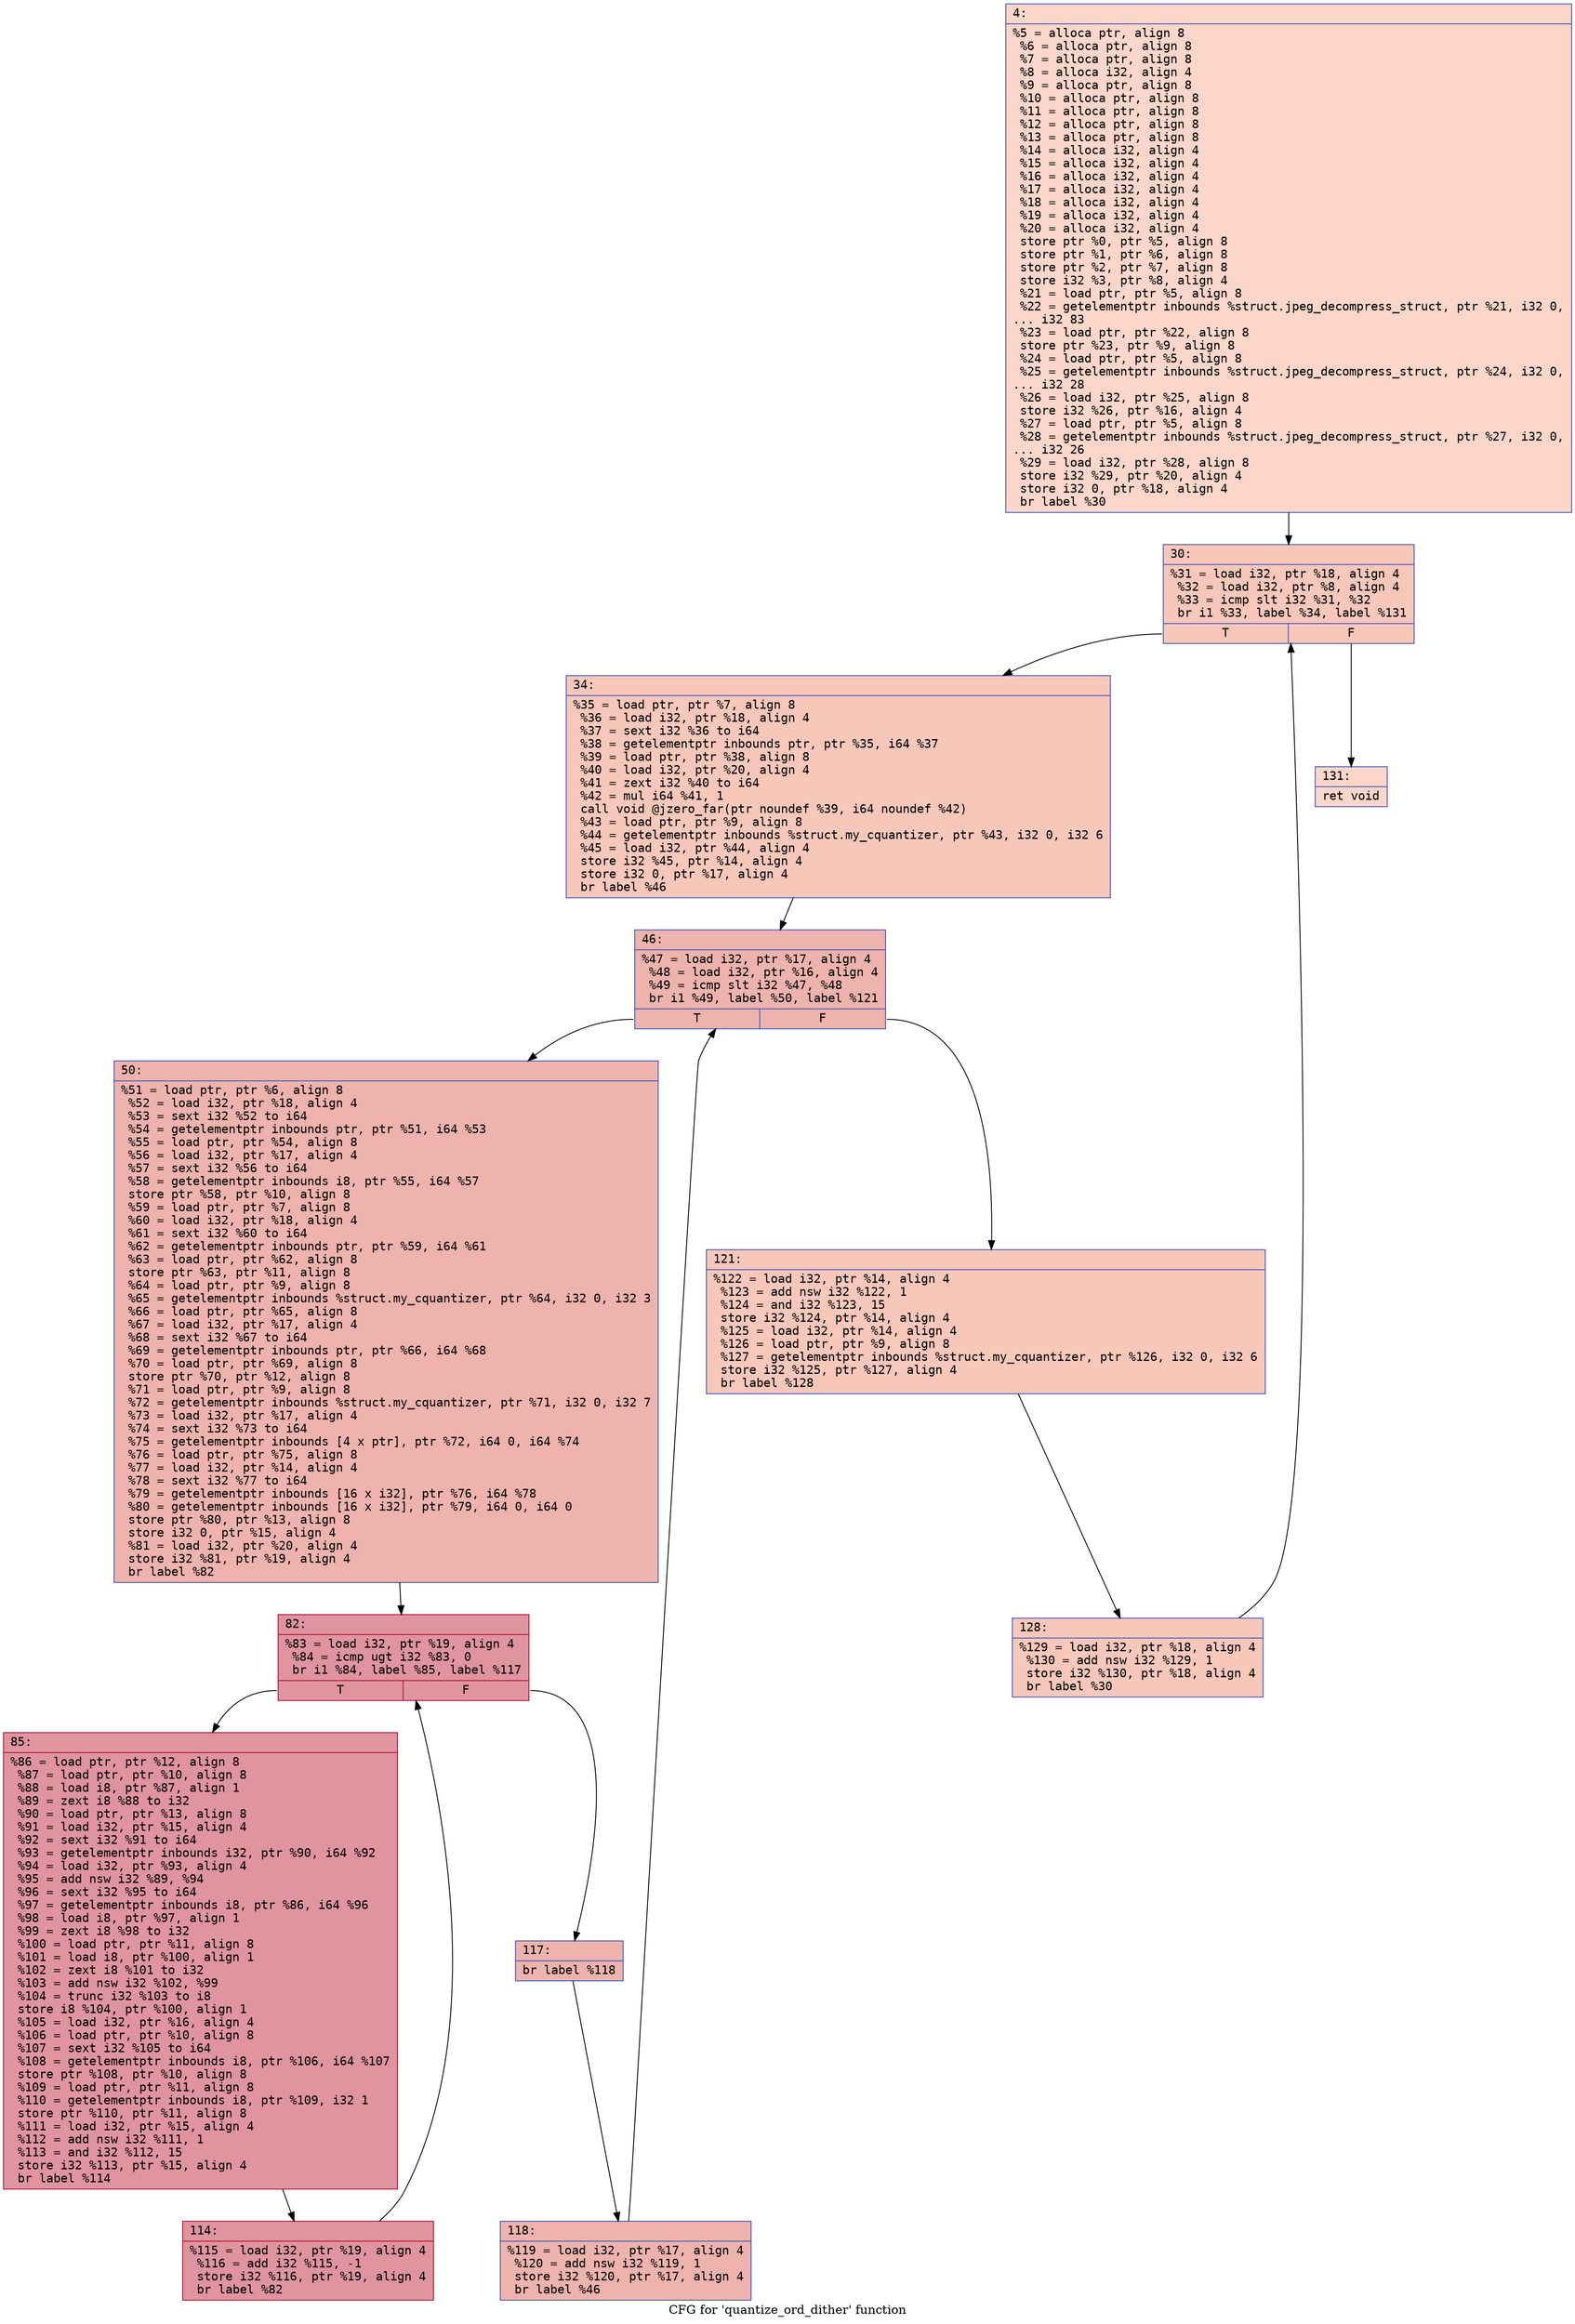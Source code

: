 digraph "CFG for 'quantize_ord_dither' function" {
	label="CFG for 'quantize_ord_dither' function";

	Node0x600002354320 [shape=record,color="#3d50c3ff", style=filled, fillcolor="#f6a38570" fontname="Courier",label="{4:\l|  %5 = alloca ptr, align 8\l  %6 = alloca ptr, align 8\l  %7 = alloca ptr, align 8\l  %8 = alloca i32, align 4\l  %9 = alloca ptr, align 8\l  %10 = alloca ptr, align 8\l  %11 = alloca ptr, align 8\l  %12 = alloca ptr, align 8\l  %13 = alloca ptr, align 8\l  %14 = alloca i32, align 4\l  %15 = alloca i32, align 4\l  %16 = alloca i32, align 4\l  %17 = alloca i32, align 4\l  %18 = alloca i32, align 4\l  %19 = alloca i32, align 4\l  %20 = alloca i32, align 4\l  store ptr %0, ptr %5, align 8\l  store ptr %1, ptr %6, align 8\l  store ptr %2, ptr %7, align 8\l  store i32 %3, ptr %8, align 4\l  %21 = load ptr, ptr %5, align 8\l  %22 = getelementptr inbounds %struct.jpeg_decompress_struct, ptr %21, i32 0,\l... i32 83\l  %23 = load ptr, ptr %22, align 8\l  store ptr %23, ptr %9, align 8\l  %24 = load ptr, ptr %5, align 8\l  %25 = getelementptr inbounds %struct.jpeg_decompress_struct, ptr %24, i32 0,\l... i32 28\l  %26 = load i32, ptr %25, align 8\l  store i32 %26, ptr %16, align 4\l  %27 = load ptr, ptr %5, align 8\l  %28 = getelementptr inbounds %struct.jpeg_decompress_struct, ptr %27, i32 0,\l... i32 26\l  %29 = load i32, ptr %28, align 8\l  store i32 %29, ptr %20, align 4\l  store i32 0, ptr %18, align 4\l  br label %30\l}"];
	Node0x600002354320 -> Node0x600002354690[tooltip="4 -> 30\nProbability 100.00%" ];
	Node0x600002354690 [shape=record,color="#3d50c3ff", style=filled, fillcolor="#ec7f6370" fontname="Courier",label="{30:\l|  %31 = load i32, ptr %18, align 4\l  %32 = load i32, ptr %8, align 4\l  %33 = icmp slt i32 %31, %32\l  br i1 %33, label %34, label %131\l|{<s0>T|<s1>F}}"];
	Node0x600002354690:s0 -> Node0x6000023546e0[tooltip="30 -> 34\nProbability 96.88%" ];
	Node0x600002354690:s1 -> Node0x600002354a00[tooltip="30 -> 131\nProbability 3.12%" ];
	Node0x6000023546e0 [shape=record,color="#3d50c3ff", style=filled, fillcolor="#ec7f6370" fontname="Courier",label="{34:\l|  %35 = load ptr, ptr %7, align 8\l  %36 = load i32, ptr %18, align 4\l  %37 = sext i32 %36 to i64\l  %38 = getelementptr inbounds ptr, ptr %35, i64 %37\l  %39 = load ptr, ptr %38, align 8\l  %40 = load i32, ptr %20, align 4\l  %41 = zext i32 %40 to i64\l  %42 = mul i64 %41, 1\l  call void @jzero_far(ptr noundef %39, i64 noundef %42)\l  %43 = load ptr, ptr %9, align 8\l  %44 = getelementptr inbounds %struct.my_cquantizer, ptr %43, i32 0, i32 6\l  %45 = load i32, ptr %44, align 4\l  store i32 %45, ptr %14, align 4\l  store i32 0, ptr %17, align 4\l  br label %46\l}"];
	Node0x6000023546e0 -> Node0x600002354730[tooltip="34 -> 46\nProbability 100.00%" ];
	Node0x600002354730 [shape=record,color="#3d50c3ff", style=filled, fillcolor="#d6524470" fontname="Courier",label="{46:\l|  %47 = load i32, ptr %17, align 4\l  %48 = load i32, ptr %16, align 4\l  %49 = icmp slt i32 %47, %48\l  br i1 %49, label %50, label %121\l|{<s0>T|<s1>F}}"];
	Node0x600002354730:s0 -> Node0x600002354780[tooltip="46 -> 50\nProbability 96.88%" ];
	Node0x600002354730:s1 -> Node0x600002354960[tooltip="46 -> 121\nProbability 3.12%" ];
	Node0x600002354780 [shape=record,color="#3d50c3ff", style=filled, fillcolor="#d6524470" fontname="Courier",label="{50:\l|  %51 = load ptr, ptr %6, align 8\l  %52 = load i32, ptr %18, align 4\l  %53 = sext i32 %52 to i64\l  %54 = getelementptr inbounds ptr, ptr %51, i64 %53\l  %55 = load ptr, ptr %54, align 8\l  %56 = load i32, ptr %17, align 4\l  %57 = sext i32 %56 to i64\l  %58 = getelementptr inbounds i8, ptr %55, i64 %57\l  store ptr %58, ptr %10, align 8\l  %59 = load ptr, ptr %7, align 8\l  %60 = load i32, ptr %18, align 4\l  %61 = sext i32 %60 to i64\l  %62 = getelementptr inbounds ptr, ptr %59, i64 %61\l  %63 = load ptr, ptr %62, align 8\l  store ptr %63, ptr %11, align 8\l  %64 = load ptr, ptr %9, align 8\l  %65 = getelementptr inbounds %struct.my_cquantizer, ptr %64, i32 0, i32 3\l  %66 = load ptr, ptr %65, align 8\l  %67 = load i32, ptr %17, align 4\l  %68 = sext i32 %67 to i64\l  %69 = getelementptr inbounds ptr, ptr %66, i64 %68\l  %70 = load ptr, ptr %69, align 8\l  store ptr %70, ptr %12, align 8\l  %71 = load ptr, ptr %9, align 8\l  %72 = getelementptr inbounds %struct.my_cquantizer, ptr %71, i32 0, i32 7\l  %73 = load i32, ptr %17, align 4\l  %74 = sext i32 %73 to i64\l  %75 = getelementptr inbounds [4 x ptr], ptr %72, i64 0, i64 %74\l  %76 = load ptr, ptr %75, align 8\l  %77 = load i32, ptr %14, align 4\l  %78 = sext i32 %77 to i64\l  %79 = getelementptr inbounds [16 x i32], ptr %76, i64 %78\l  %80 = getelementptr inbounds [16 x i32], ptr %79, i64 0, i64 0\l  store ptr %80, ptr %13, align 8\l  store i32 0, ptr %15, align 4\l  %81 = load i32, ptr %20, align 4\l  store i32 %81, ptr %19, align 4\l  br label %82\l}"];
	Node0x600002354780 -> Node0x6000023547d0[tooltip="50 -> 82\nProbability 100.00%" ];
	Node0x6000023547d0 [shape=record,color="#b70d28ff", style=filled, fillcolor="#b70d2870" fontname="Courier",label="{82:\l|  %83 = load i32, ptr %19, align 4\l  %84 = icmp ugt i32 %83, 0\l  br i1 %84, label %85, label %117\l|{<s0>T|<s1>F}}"];
	Node0x6000023547d0:s0 -> Node0x600002354820[tooltip="82 -> 85\nProbability 96.88%" ];
	Node0x6000023547d0:s1 -> Node0x6000023548c0[tooltip="82 -> 117\nProbability 3.12%" ];
	Node0x600002354820 [shape=record,color="#b70d28ff", style=filled, fillcolor="#b70d2870" fontname="Courier",label="{85:\l|  %86 = load ptr, ptr %12, align 8\l  %87 = load ptr, ptr %10, align 8\l  %88 = load i8, ptr %87, align 1\l  %89 = zext i8 %88 to i32\l  %90 = load ptr, ptr %13, align 8\l  %91 = load i32, ptr %15, align 4\l  %92 = sext i32 %91 to i64\l  %93 = getelementptr inbounds i32, ptr %90, i64 %92\l  %94 = load i32, ptr %93, align 4\l  %95 = add nsw i32 %89, %94\l  %96 = sext i32 %95 to i64\l  %97 = getelementptr inbounds i8, ptr %86, i64 %96\l  %98 = load i8, ptr %97, align 1\l  %99 = zext i8 %98 to i32\l  %100 = load ptr, ptr %11, align 8\l  %101 = load i8, ptr %100, align 1\l  %102 = zext i8 %101 to i32\l  %103 = add nsw i32 %102, %99\l  %104 = trunc i32 %103 to i8\l  store i8 %104, ptr %100, align 1\l  %105 = load i32, ptr %16, align 4\l  %106 = load ptr, ptr %10, align 8\l  %107 = sext i32 %105 to i64\l  %108 = getelementptr inbounds i8, ptr %106, i64 %107\l  store ptr %108, ptr %10, align 8\l  %109 = load ptr, ptr %11, align 8\l  %110 = getelementptr inbounds i8, ptr %109, i32 1\l  store ptr %110, ptr %11, align 8\l  %111 = load i32, ptr %15, align 4\l  %112 = add nsw i32 %111, 1\l  %113 = and i32 %112, 15\l  store i32 %113, ptr %15, align 4\l  br label %114\l}"];
	Node0x600002354820 -> Node0x600002354870[tooltip="85 -> 114\nProbability 100.00%" ];
	Node0x600002354870 [shape=record,color="#b70d28ff", style=filled, fillcolor="#b70d2870" fontname="Courier",label="{114:\l|  %115 = load i32, ptr %19, align 4\l  %116 = add i32 %115, -1\l  store i32 %116, ptr %19, align 4\l  br label %82\l}"];
	Node0x600002354870 -> Node0x6000023547d0[tooltip="114 -> 82\nProbability 100.00%" ];
	Node0x6000023548c0 [shape=record,color="#3d50c3ff", style=filled, fillcolor="#d6524470" fontname="Courier",label="{117:\l|  br label %118\l}"];
	Node0x6000023548c0 -> Node0x600002354910[tooltip="117 -> 118\nProbability 100.00%" ];
	Node0x600002354910 [shape=record,color="#3d50c3ff", style=filled, fillcolor="#d6524470" fontname="Courier",label="{118:\l|  %119 = load i32, ptr %17, align 4\l  %120 = add nsw i32 %119, 1\l  store i32 %120, ptr %17, align 4\l  br label %46\l}"];
	Node0x600002354910 -> Node0x600002354730[tooltip="118 -> 46\nProbability 100.00%" ];
	Node0x600002354960 [shape=record,color="#3d50c3ff", style=filled, fillcolor="#ec7f6370" fontname="Courier",label="{121:\l|  %122 = load i32, ptr %14, align 4\l  %123 = add nsw i32 %122, 1\l  %124 = and i32 %123, 15\l  store i32 %124, ptr %14, align 4\l  %125 = load i32, ptr %14, align 4\l  %126 = load ptr, ptr %9, align 8\l  %127 = getelementptr inbounds %struct.my_cquantizer, ptr %126, i32 0, i32 6\l  store i32 %125, ptr %127, align 4\l  br label %128\l}"];
	Node0x600002354960 -> Node0x6000023549b0[tooltip="121 -> 128\nProbability 100.00%" ];
	Node0x6000023549b0 [shape=record,color="#3d50c3ff", style=filled, fillcolor="#ec7f6370" fontname="Courier",label="{128:\l|  %129 = load i32, ptr %18, align 4\l  %130 = add nsw i32 %129, 1\l  store i32 %130, ptr %18, align 4\l  br label %30\l}"];
	Node0x6000023549b0 -> Node0x600002354690[tooltip="128 -> 30\nProbability 100.00%" ];
	Node0x600002354a00 [shape=record,color="#3d50c3ff", style=filled, fillcolor="#f6a38570" fontname="Courier",label="{131:\l|  ret void\l}"];
}
